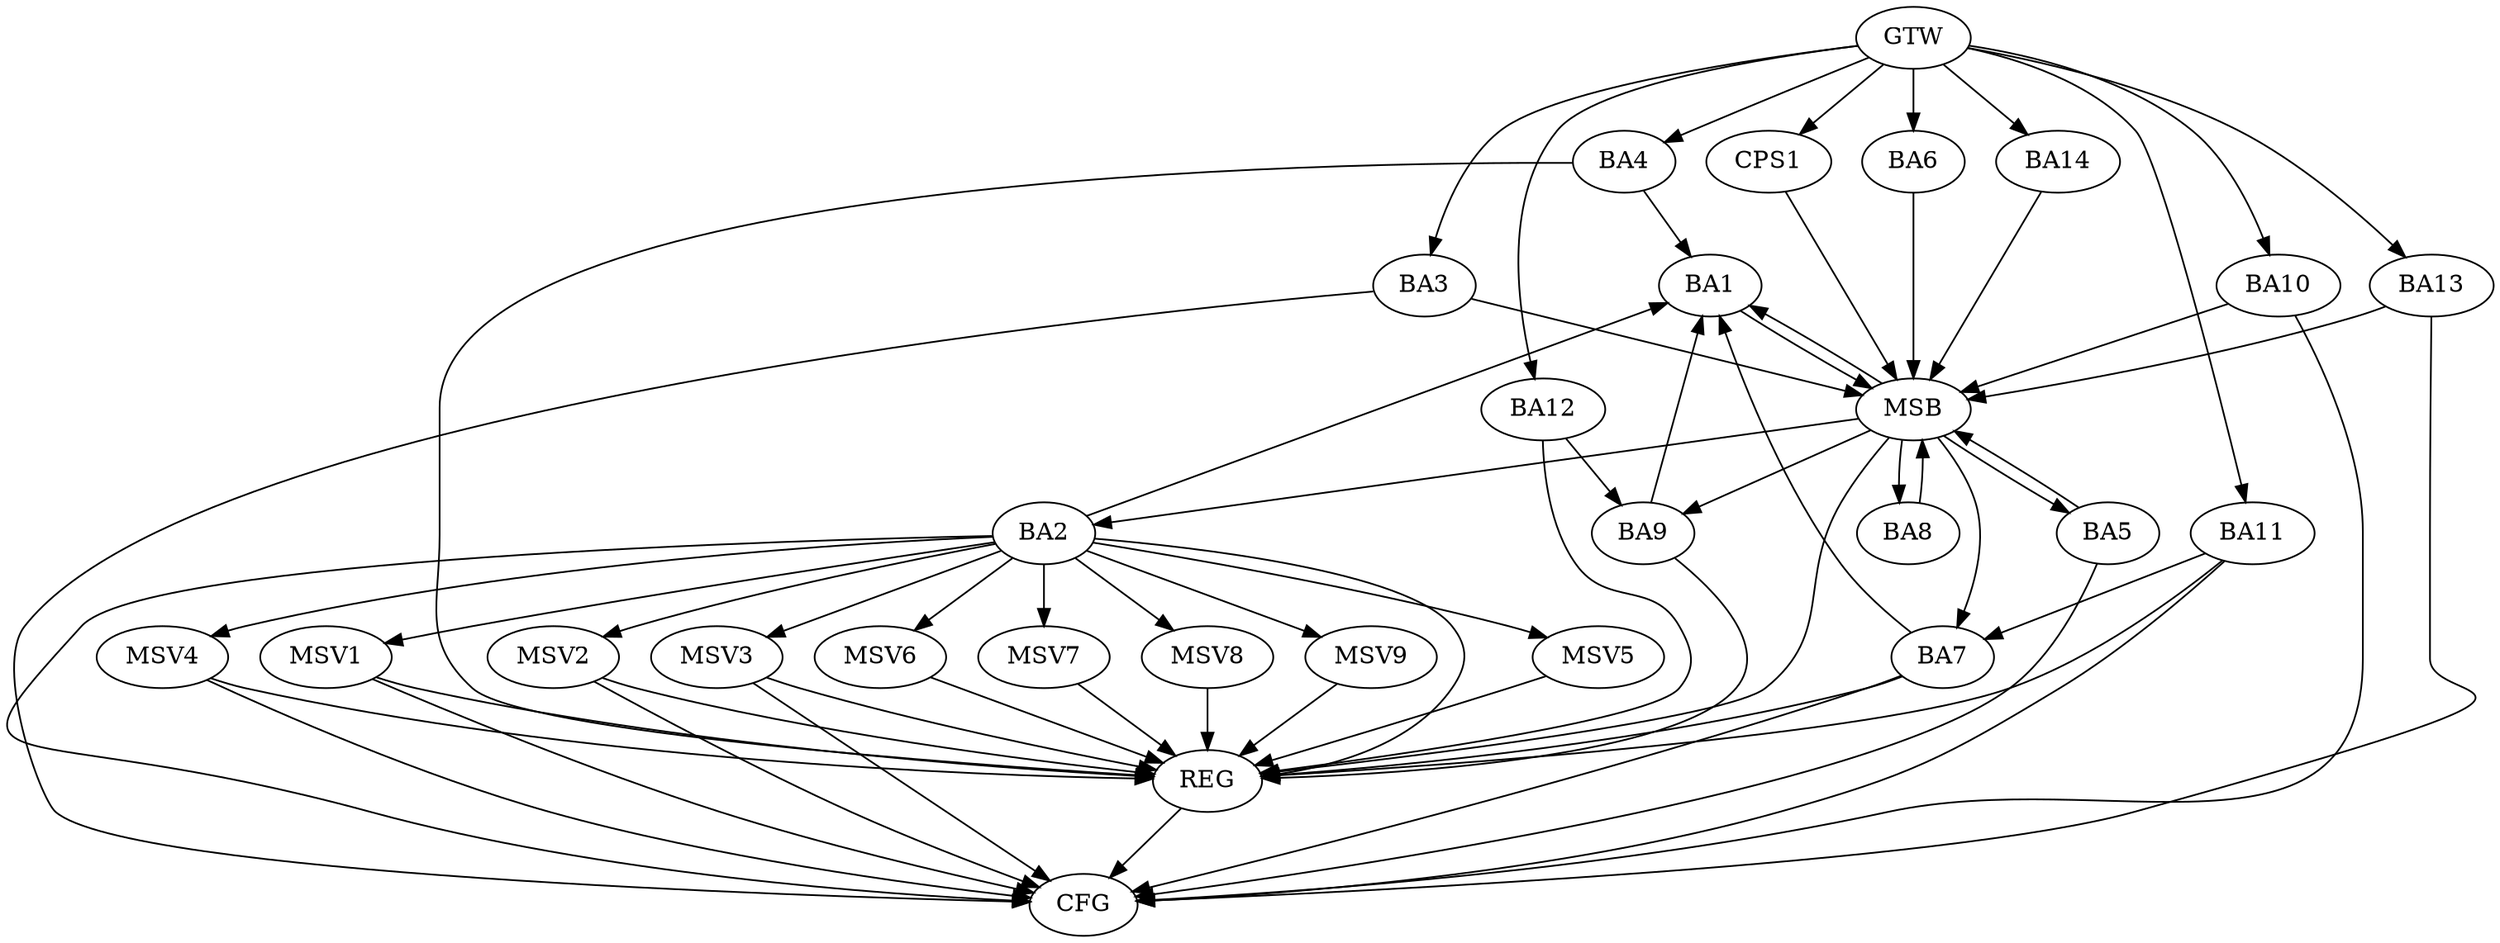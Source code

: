 strict digraph G {
  BA1 [ label="BA1" ];
  BA2 [ label="BA2" ];
  BA3 [ label="BA3" ];
  BA4 [ label="BA4" ];
  BA5 [ label="BA5" ];
  BA6 [ label="BA6" ];
  BA7 [ label="BA7" ];
  BA8 [ label="BA8" ];
  BA9 [ label="BA9" ];
  BA10 [ label="BA10" ];
  BA11 [ label="BA11" ];
  BA12 [ label="BA12" ];
  BA13 [ label="BA13" ];
  BA14 [ label="BA14" ];
  CPS1 [ label="CPS1" ];
  GTW [ label="GTW" ];
  REG [ label="REG" ];
  MSB [ label="MSB" ];
  CFG [ label="CFG" ];
  MSV1 [ label="MSV1" ];
  MSV2 [ label="MSV2" ];
  MSV3 [ label="MSV3" ];
  MSV4 [ label="MSV4" ];
  MSV5 [ label="MSV5" ];
  MSV6 [ label="MSV6" ];
  MSV7 [ label="MSV7" ];
  MSV8 [ label="MSV8" ];
  MSV9 [ label="MSV9" ];
  BA2 -> BA1;
  BA4 -> BA1;
  BA7 -> BA1;
  BA9 -> BA1;
  BA11 -> BA7;
  BA12 -> BA9;
  GTW -> BA3;
  GTW -> BA4;
  GTW -> BA6;
  GTW -> BA10;
  GTW -> BA11;
  GTW -> BA12;
  GTW -> BA13;
  GTW -> BA14;
  GTW -> CPS1;
  BA2 -> REG;
  BA4 -> REG;
  BA7 -> REG;
  BA9 -> REG;
  BA11 -> REG;
  BA12 -> REG;
  BA1 -> MSB;
  MSB -> BA2;
  MSB -> REG;
  BA3 -> MSB;
  MSB -> BA1;
  BA5 -> MSB;
  BA6 -> MSB;
  BA8 -> MSB;
  MSB -> BA5;
  BA10 -> MSB;
  MSB -> BA8;
  BA13 -> MSB;
  MSB -> BA7;
  BA14 -> MSB;
  CPS1 -> MSB;
  MSB -> BA9;
  BA7 -> CFG;
  BA13 -> CFG;
  BA10 -> CFG;
  BA2 -> CFG;
  BA5 -> CFG;
  BA3 -> CFG;
  BA11 -> CFG;
  REG -> CFG;
  BA2 -> MSV1;
  MSV1 -> REG;
  MSV1 -> CFG;
  BA2 -> MSV2;
  BA2 -> MSV3;
  BA2 -> MSV4;
  MSV2 -> REG;
  MSV2 -> CFG;
  MSV3 -> REG;
  MSV3 -> CFG;
  MSV4 -> REG;
  MSV4 -> CFG;
  BA2 -> MSV5;
  MSV5 -> REG;
  BA2 -> MSV6;
  BA2 -> MSV7;
  MSV6 -> REG;
  MSV7 -> REG;
  BA2 -> MSV8;
  MSV8 -> REG;
  BA2 -> MSV9;
  MSV9 -> REG;
}
